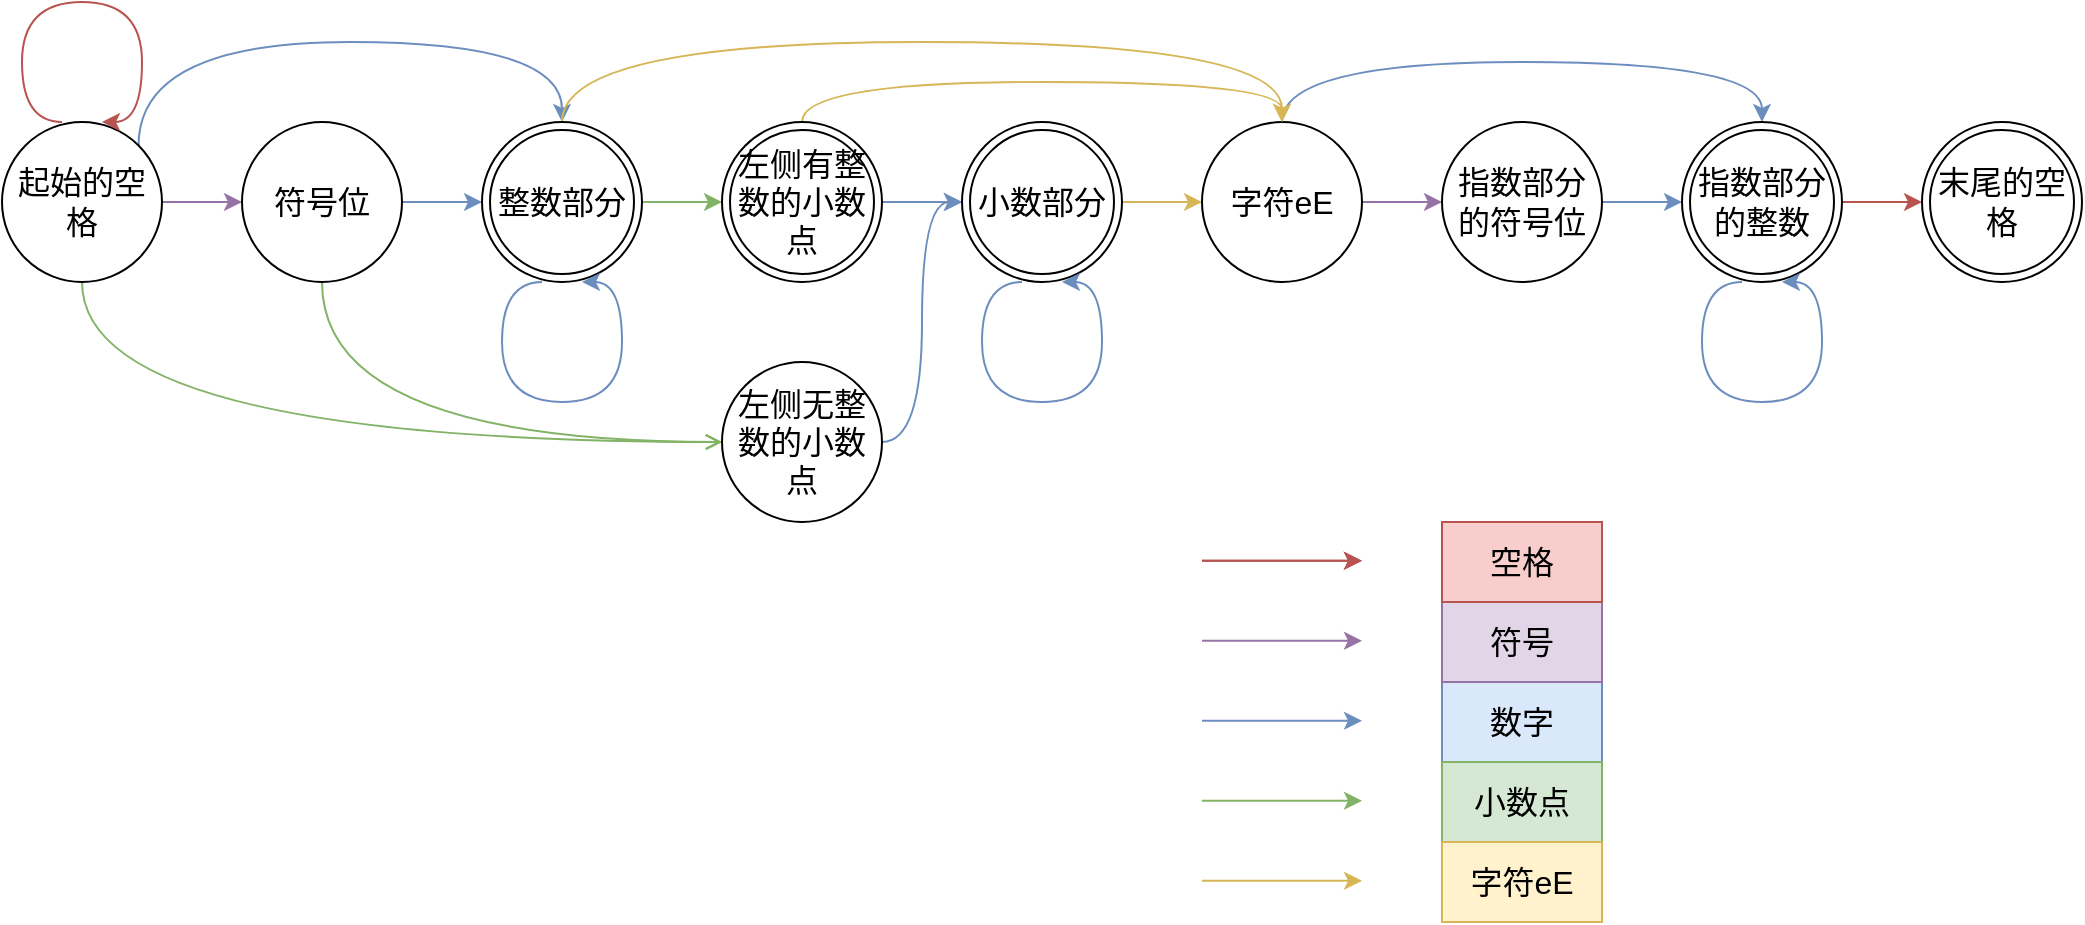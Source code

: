 <mxfile>
    <diagram id="gK3Ktp_HnpO-CIvYq1DM" name="第 1 页">
        <mxGraphModel dx="623" dy="283" grid="1" gridSize="10" guides="1" tooltips="1" connect="1" arrows="1" fold="1" page="1" pageScale="1" pageWidth="827" pageHeight="1169" math="0" shadow="0">
            <root>
                <mxCell id="0"/>
                <mxCell id="1" parent="0"/>
                <mxCell id="4" value="" style="edgeStyle=none;html=1;fontSize=16;fillColor=#e1d5e7;strokeColor=#9673a6;" edge="1" parent="1" source="2" target="3">
                    <mxGeometry relative="1" as="geometry"/>
                </mxCell>
                <mxCell id="96" style="edgeStyle=orthogonalEdgeStyle;curved=1;jumpStyle=arc;html=1;exitX=1;exitY=0;exitDx=0;exitDy=0;entryX=0.5;entryY=0;entryDx=0;entryDy=0;fontSize=16;startArrow=none;startFill=0;endArrow=classic;endFill=1;elbow=vertical;fillColor=#dae8fc;strokeColor=#6c8ebf;" edge="1" parent="1" source="2" target="88">
                    <mxGeometry relative="1" as="geometry">
                        <Array as="points">
                            <mxPoint x="108" y="40"/>
                            <mxPoint x="320" y="40"/>
                        </Array>
                    </mxGeometry>
                </mxCell>
                <mxCell id="97" style="edgeStyle=orthogonalEdgeStyle;curved=1;jumpStyle=arc;html=1;exitX=0.5;exitY=1;exitDx=0;exitDy=0;entryX=0;entryY=0.5;entryDx=0;entryDy=0;fontSize=16;startArrow=none;startFill=0;endArrow=open;endFill=0;elbow=vertical;fillColor=#d5e8d4;strokeColor=#82b366;" edge="1" parent="1" source="2" target="9">
                    <mxGeometry relative="1" as="geometry"/>
                </mxCell>
                <mxCell id="2" value="&lt;font style=&quot;font-size: 16px;&quot;&gt;起始的空格&lt;/font&gt;" style="ellipse;whiteSpace=wrap;html=1;aspect=fixed;" vertex="1" parent="1">
                    <mxGeometry x="40" y="80" width="80" height="80" as="geometry"/>
                </mxCell>
                <mxCell id="6" value="" style="edgeStyle=none;html=1;fontSize=16;fillColor=#dae8fc;strokeColor=#6c8ebf;" edge="1" parent="1" source="3">
                    <mxGeometry relative="1" as="geometry">
                        <mxPoint x="280.0" y="120" as="targetPoint"/>
                    </mxGeometry>
                </mxCell>
                <mxCell id="99" style="edgeStyle=orthogonalEdgeStyle;curved=1;jumpStyle=arc;html=1;entryX=0;entryY=0.5;entryDx=0;entryDy=0;fontSize=16;startArrow=none;startFill=0;endArrow=open;endFill=0;elbow=vertical;fillColor=#d5e8d4;strokeColor=#82b366;" edge="1" parent="1" source="3" target="9">
                    <mxGeometry relative="1" as="geometry">
                        <Array as="points">
                            <mxPoint x="200" y="240"/>
                        </Array>
                    </mxGeometry>
                </mxCell>
                <UserObject label="&lt;font style=&quot;font-size: 16px;&quot;&gt;符号位&lt;/font&gt;" tags="" id="3">
                    <mxCell style="ellipse;whiteSpace=wrap;html=1;aspect=fixed;" vertex="1" parent="1">
                        <mxGeometry x="160" y="80" width="80" height="80" as="geometry"/>
                    </mxCell>
                </UserObject>
                <mxCell id="8" value="" style="edgeStyle=none;html=1;fontSize=16;fillColor=#d5e8d4;strokeColor=#82b366;" edge="1" parent="1">
                    <mxGeometry relative="1" as="geometry">
                        <mxPoint x="360.0" y="120" as="sourcePoint"/>
                        <mxPoint x="400.0" y="120" as="targetPoint"/>
                    </mxGeometry>
                </mxCell>
                <mxCell id="12" value="" style="edgeStyle=none;html=1;fontSize=16;fillColor=#dae8fc;strokeColor=#6c8ebf;" edge="1" parent="1">
                    <mxGeometry relative="1" as="geometry">
                        <mxPoint x="480.0" y="120" as="sourcePoint"/>
                        <mxPoint x="520.0" y="120" as="targetPoint"/>
                    </mxGeometry>
                </mxCell>
                <mxCell id="103" style="edgeStyle=orthogonalEdgeStyle;curved=1;jumpStyle=arc;html=1;entryX=0;entryY=0.5;entryDx=0;entryDy=0;fontSize=16;startArrow=none;startFill=0;endArrow=classic;endFill=1;elbow=vertical;fillColor=#dae8fc;strokeColor=#6c8ebf;" edge="1" parent="1" source="9" target="90">
                    <mxGeometry relative="1" as="geometry"/>
                </mxCell>
                <mxCell id="9" value="&lt;span style=&quot;font-size: 16px;&quot;&gt;左侧无整数的小数点&lt;/span&gt;" style="ellipse;whiteSpace=wrap;html=1;aspect=fixed;" vertex="1" parent="1">
                    <mxGeometry x="400" y="200" width="80" height="80" as="geometry"/>
                </mxCell>
                <mxCell id="14" value="" style="edgeStyle=none;html=1;fontSize=16;fillColor=#fff2cc;strokeColor=#d6b656;" edge="1" parent="1" target="13">
                    <mxGeometry relative="1" as="geometry">
                        <mxPoint x="600.0" y="120" as="sourcePoint"/>
                    </mxGeometry>
                </mxCell>
                <mxCell id="16" value="" style="edgeStyle=none;html=1;fontSize=16;fillColor=#e1d5e7;strokeColor=#9673a6;" edge="1" parent="1" source="13" target="15">
                    <mxGeometry relative="1" as="geometry"/>
                </mxCell>
                <mxCell id="106" style="edgeStyle=orthogonalEdgeStyle;curved=1;jumpStyle=arc;html=1;exitX=0.5;exitY=0;exitDx=0;exitDy=0;entryX=0.5;entryY=0;entryDx=0;entryDy=0;fontSize=16;startArrow=none;startFill=0;endArrow=classic;endFill=1;elbow=vertical;fillColor=#dae8fc;strokeColor=#6c8ebf;" edge="1" parent="1" source="13" target="91">
                    <mxGeometry relative="1" as="geometry">
                        <Array as="points">
                            <mxPoint x="680" y="50"/>
                            <mxPoint x="920" y="50"/>
                        </Array>
                    </mxGeometry>
                </mxCell>
                <mxCell id="13" value="&lt;span style=&quot;font-size: 16px;&quot;&gt;字符eE&lt;/span&gt;" style="ellipse;whiteSpace=wrap;html=1;aspect=fixed;" vertex="1" parent="1">
                    <mxGeometry x="640" y="80" width="80" height="80" as="geometry"/>
                </mxCell>
                <mxCell id="19" value="" style="edgeStyle=none;html=1;fontSize=16;fillColor=#dae8fc;strokeColor=#6c8ebf;" edge="1" parent="1" source="15">
                    <mxGeometry relative="1" as="geometry">
                        <mxPoint x="880" y="120" as="targetPoint"/>
                    </mxGeometry>
                </mxCell>
                <mxCell id="15" value="&lt;span style=&quot;font-size: 16px;&quot;&gt;指数部分的符号位&lt;/span&gt;" style="ellipse;whiteSpace=wrap;html=1;aspect=fixed;" vertex="1" parent="1">
                    <mxGeometry x="760" y="80" width="80" height="80" as="geometry"/>
                </mxCell>
                <mxCell id="21" value="" style="edgeStyle=none;html=1;fontSize=16;fillColor=#f8cecc;strokeColor=#b85450;" edge="1" parent="1">
                    <mxGeometry relative="1" as="geometry">
                        <mxPoint x="960" y="120" as="sourcePoint"/>
                        <mxPoint x="1000" y="120" as="targetPoint"/>
                    </mxGeometry>
                </mxCell>
                <UserObject label="" tags="" id="39">
                    <mxCell style="endArrow=classic;html=1;fontSize=16;curved=1;elbow=vertical;jumpStyle=arc;edgeStyle=orthogonalEdgeStyle;fillColor=#f8cecc;strokeColor=#b85450;" edge="1" parent="1">
                        <mxGeometry width="50" height="50" relative="1" as="geometry">
                            <mxPoint x="70" y="80" as="sourcePoint"/>
                            <mxPoint x="90" y="80" as="targetPoint"/>
                            <Array as="points">
                                <mxPoint x="50" y="80"/>
                                <mxPoint x="50" y="20"/>
                                <mxPoint x="110" y="20"/>
                                <mxPoint x="110" y="80"/>
                            </Array>
                        </mxGeometry>
                    </mxCell>
                </UserObject>
                <mxCell id="69" value="" style="group" vertex="1" connectable="0" parent="1">
                    <mxGeometry x="640" y="280" width="200" height="200" as="geometry"/>
                </mxCell>
                <mxCell id="70" value="" style="group" vertex="1" connectable="0" parent="69">
                    <mxGeometry width="200" height="40" as="geometry"/>
                </mxCell>
                <mxCell id="71" value="" style="endArrow=classic;html=1;fontSize=16;elbow=vertical;jumpStyle=arc;fillColor=#f8cecc;strokeColor=#b85450;" edge="1" parent="70">
                    <mxGeometry width="50" height="50" relative="1" as="geometry">
                        <mxPoint y="19.41" as="sourcePoint"/>
                        <mxPoint x="80" y="19.41" as="targetPoint"/>
                    </mxGeometry>
                </mxCell>
                <mxCell id="72" value="空格" style="text;strokeColor=none;align=center;fillColor=none;html=1;verticalAlign=middle;whiteSpace=wrap;rounded=0;fontSize=16;" vertex="1" parent="70">
                    <mxGeometry x="120" width="80" height="40" as="geometry"/>
                </mxCell>
                <mxCell id="73" value="" style="group" vertex="1" connectable="0" parent="69">
                    <mxGeometry y="80" width="200" height="40" as="geometry"/>
                </mxCell>
                <mxCell id="74" value="" style="endArrow=classic;html=1;fontSize=16;elbow=vertical;jumpStyle=arc;fillColor=#dae8fc;strokeColor=#6c8ebf;" edge="1" parent="73">
                    <mxGeometry width="50" height="50" relative="1" as="geometry">
                        <mxPoint y="19.41" as="sourcePoint"/>
                        <mxPoint x="80" y="19.41" as="targetPoint"/>
                    </mxGeometry>
                </mxCell>
                <mxCell id="75" value="数字" style="text;strokeColor=#6c8ebf;align=center;fillColor=#dae8fc;html=1;verticalAlign=middle;whiteSpace=wrap;rounded=0;fontSize=16;" vertex="1" parent="73">
                    <mxGeometry x="120" width="80" height="40" as="geometry"/>
                </mxCell>
                <mxCell id="76" value="" style="group" vertex="1" connectable="0" parent="69">
                    <mxGeometry y="120" width="200" height="40" as="geometry"/>
                </mxCell>
                <mxCell id="77" value="" style="endArrow=classic;html=1;fontSize=16;elbow=vertical;jumpStyle=arc;fillColor=#d5e8d4;strokeColor=#82b366;" edge="1" parent="76">
                    <mxGeometry width="50" height="50" relative="1" as="geometry">
                        <mxPoint y="19.41" as="sourcePoint"/>
                        <mxPoint x="80" y="19.41" as="targetPoint"/>
                    </mxGeometry>
                </mxCell>
                <mxCell id="78" value="小数点" style="text;strokeColor=#82b366;align=center;fillColor=#d5e8d4;html=1;verticalAlign=middle;whiteSpace=wrap;rounded=0;fontSize=16;" vertex="1" parent="76">
                    <mxGeometry x="120" width="80" height="40" as="geometry"/>
                </mxCell>
                <mxCell id="79" value="" style="group" vertex="1" connectable="0" parent="69">
                    <mxGeometry y="160" width="200" height="40" as="geometry"/>
                </mxCell>
                <mxCell id="80" value="" style="endArrow=classic;html=1;fontSize=16;elbow=vertical;jumpStyle=arc;fillColor=#fff2cc;strokeColor=#d6b656;" edge="1" parent="79">
                    <mxGeometry width="50" height="50" relative="1" as="geometry">
                        <mxPoint y="19.41" as="sourcePoint"/>
                        <mxPoint x="80" y="19.41" as="targetPoint"/>
                    </mxGeometry>
                </mxCell>
                <mxCell id="81" value="字符eE" style="text;strokeColor=#d6b656;align=center;fillColor=#fff2cc;html=1;verticalAlign=middle;whiteSpace=wrap;rounded=0;fontSize=16;" vertex="1" parent="79">
                    <mxGeometry x="120" width="80" height="40" as="geometry"/>
                </mxCell>
                <mxCell id="82" value="" style="group" vertex="1" connectable="0" parent="69">
                    <mxGeometry y="40" width="200" height="40" as="geometry"/>
                </mxCell>
                <mxCell id="83" value="" style="endArrow=classic;html=1;fontSize=16;elbow=vertical;jumpStyle=arc;fillColor=#e1d5e7;strokeColor=#9673a6;" edge="1" parent="82">
                    <mxGeometry width="50" height="50" relative="1" as="geometry">
                        <mxPoint y="19.41" as="sourcePoint"/>
                        <mxPoint x="80" y="19.41" as="targetPoint"/>
                    </mxGeometry>
                </mxCell>
                <mxCell id="84" value="符号" style="text;strokeColor=#9673a6;align=center;fillColor=#e1d5e7;html=1;verticalAlign=middle;whiteSpace=wrap;rounded=0;fontSize=16;" vertex="1" parent="82">
                    <mxGeometry x="120" width="80" height="40" as="geometry"/>
                </mxCell>
                <mxCell id="85" value="" style="group" vertex="1" connectable="0" parent="82">
                    <mxGeometry y="-40" width="200" height="40" as="geometry"/>
                </mxCell>
                <mxCell id="86" value="" style="endArrow=classic;html=1;fontSize=16;elbow=vertical;jumpStyle=arc;fillColor=#f8cecc;strokeColor=#b85450;" edge="1" parent="85">
                    <mxGeometry width="50" height="50" relative="1" as="geometry">
                        <mxPoint y="19.41" as="sourcePoint"/>
                        <mxPoint x="80" y="19.41" as="targetPoint"/>
                    </mxGeometry>
                </mxCell>
                <mxCell id="87" value="空格" style="text;strokeColor=#b85450;align=center;fillColor=#f8cecc;html=1;verticalAlign=middle;whiteSpace=wrap;rounded=0;fontSize=16;" vertex="1" parent="85">
                    <mxGeometry x="120" width="80" height="40" as="geometry"/>
                </mxCell>
                <mxCell id="101" style="edgeStyle=orthogonalEdgeStyle;curved=1;jumpStyle=arc;html=1;exitX=0.5;exitY=0;exitDx=0;exitDy=0;entryX=0.5;entryY=0;entryDx=0;entryDy=0;fontSize=16;startArrow=none;startFill=0;endArrow=classic;endFill=1;elbow=vertical;fillColor=#fff2cc;strokeColor=#d6b656;" edge="1" parent="1" source="88" target="13">
                    <mxGeometry relative="1" as="geometry">
                        <Array as="points">
                            <mxPoint x="320" y="40"/>
                            <mxPoint x="680" y="40"/>
                        </Array>
                    </mxGeometry>
                </mxCell>
                <mxCell id="88" value="整数部分" style="ellipse;shape=doubleEllipse;whiteSpace=wrap;html=1;aspect=fixed;fontSize=16;" vertex="1" parent="1">
                    <mxGeometry x="280" y="80" width="80" height="80" as="geometry"/>
                </mxCell>
                <mxCell id="102" style="edgeStyle=orthogonalEdgeStyle;curved=1;jumpStyle=arc;html=1;exitX=0.5;exitY=0;exitDx=0;exitDy=0;entryX=0.5;entryY=0;entryDx=0;entryDy=0;fontSize=16;startArrow=none;startFill=0;endArrow=classic;endFill=1;elbow=vertical;fillColor=#fff2cc;strokeColor=#d6b656;" edge="1" parent="1" source="89" target="13">
                    <mxGeometry relative="1" as="geometry">
                        <Array as="points">
                            <mxPoint x="440" y="60"/>
                            <mxPoint x="680" y="60"/>
                        </Array>
                    </mxGeometry>
                </mxCell>
                <mxCell id="89" value="左侧有整数的小数点" style="ellipse;shape=doubleEllipse;whiteSpace=wrap;html=1;aspect=fixed;fontSize=16;" vertex="1" parent="1">
                    <mxGeometry x="400" y="80" width="80" height="80" as="geometry"/>
                </mxCell>
                <mxCell id="90" value="小数部分" style="ellipse;shape=doubleEllipse;whiteSpace=wrap;html=1;aspect=fixed;fontSize=16;" vertex="1" parent="1">
                    <mxGeometry x="520" y="80" width="80" height="80" as="geometry"/>
                </mxCell>
                <mxCell id="91" value="指数部分的整数" style="ellipse;shape=doubleEllipse;whiteSpace=wrap;html=1;aspect=fixed;fontSize=16;" vertex="1" parent="1">
                    <mxGeometry x="880" y="80" width="80" height="80" as="geometry"/>
                </mxCell>
                <mxCell id="93" value="末尾的空格" style="ellipse;shape=doubleEllipse;whiteSpace=wrap;html=1;aspect=fixed;fontSize=16;" vertex="1" parent="1">
                    <mxGeometry x="1000" y="80" width="80" height="80" as="geometry"/>
                </mxCell>
                <UserObject label="" tags="" id="100">
                    <mxCell style="endArrow=classic;html=1;fontSize=16;curved=1;elbow=vertical;jumpStyle=arc;edgeStyle=orthogonalEdgeStyle;fillColor=#dae8fc;strokeColor=#6c8ebf;" edge="1" parent="1">
                        <mxGeometry width="50" height="50" relative="1" as="geometry">
                            <mxPoint x="310" y="160" as="sourcePoint"/>
                            <mxPoint x="330" y="160" as="targetPoint"/>
                            <Array as="points">
                                <mxPoint x="290" y="160"/>
                                <mxPoint x="290" y="220"/>
                                <mxPoint x="350" y="220"/>
                                <mxPoint x="350" y="160"/>
                            </Array>
                        </mxGeometry>
                    </mxCell>
                </UserObject>
                <UserObject label="" tags="" id="104">
                    <mxCell style="endArrow=classic;html=1;fontSize=16;curved=1;elbow=vertical;jumpStyle=arc;edgeStyle=orthogonalEdgeStyle;fillColor=#dae8fc;strokeColor=#6c8ebf;" edge="1" parent="1">
                        <mxGeometry width="50" height="50" relative="1" as="geometry">
                            <mxPoint x="550" y="160" as="sourcePoint"/>
                            <mxPoint x="570" y="160" as="targetPoint"/>
                            <Array as="points">
                                <mxPoint x="530" y="160"/>
                                <mxPoint x="530" y="220"/>
                                <mxPoint x="590" y="220"/>
                                <mxPoint x="590" y="160"/>
                            </Array>
                        </mxGeometry>
                    </mxCell>
                </UserObject>
                <UserObject label="" tags="" id="107">
                    <mxCell style="endArrow=classic;html=1;fontSize=16;curved=1;elbow=vertical;jumpStyle=arc;edgeStyle=orthogonalEdgeStyle;fillColor=#dae8fc;strokeColor=#6c8ebf;" edge="1" parent="1">
                        <mxGeometry width="50" height="50" relative="1" as="geometry">
                            <mxPoint x="910" y="160" as="sourcePoint"/>
                            <mxPoint x="930" y="160" as="targetPoint"/>
                            <Array as="points">
                                <mxPoint x="890" y="160"/>
                                <mxPoint x="890" y="220"/>
                                <mxPoint x="950" y="220"/>
                                <mxPoint x="950" y="160"/>
                            </Array>
                        </mxGeometry>
                    </mxCell>
                </UserObject>
            </root>
        </mxGraphModel>
    </diagram>
</mxfile>